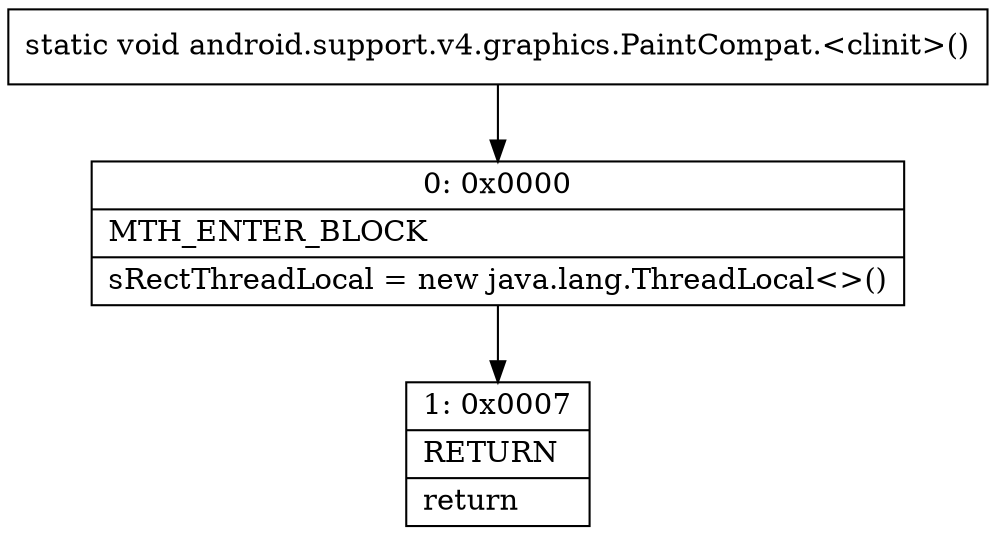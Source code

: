 digraph "CFG forandroid.support.v4.graphics.PaintCompat.\<clinit\>()V" {
Node_0 [shape=record,label="{0\:\ 0x0000|MTH_ENTER_BLOCK\l|sRectThreadLocal = new java.lang.ThreadLocal\<\>()\l}"];
Node_1 [shape=record,label="{1\:\ 0x0007|RETURN\l|return\l}"];
MethodNode[shape=record,label="{static void android.support.v4.graphics.PaintCompat.\<clinit\>() }"];
MethodNode -> Node_0;
Node_0 -> Node_1;
}

